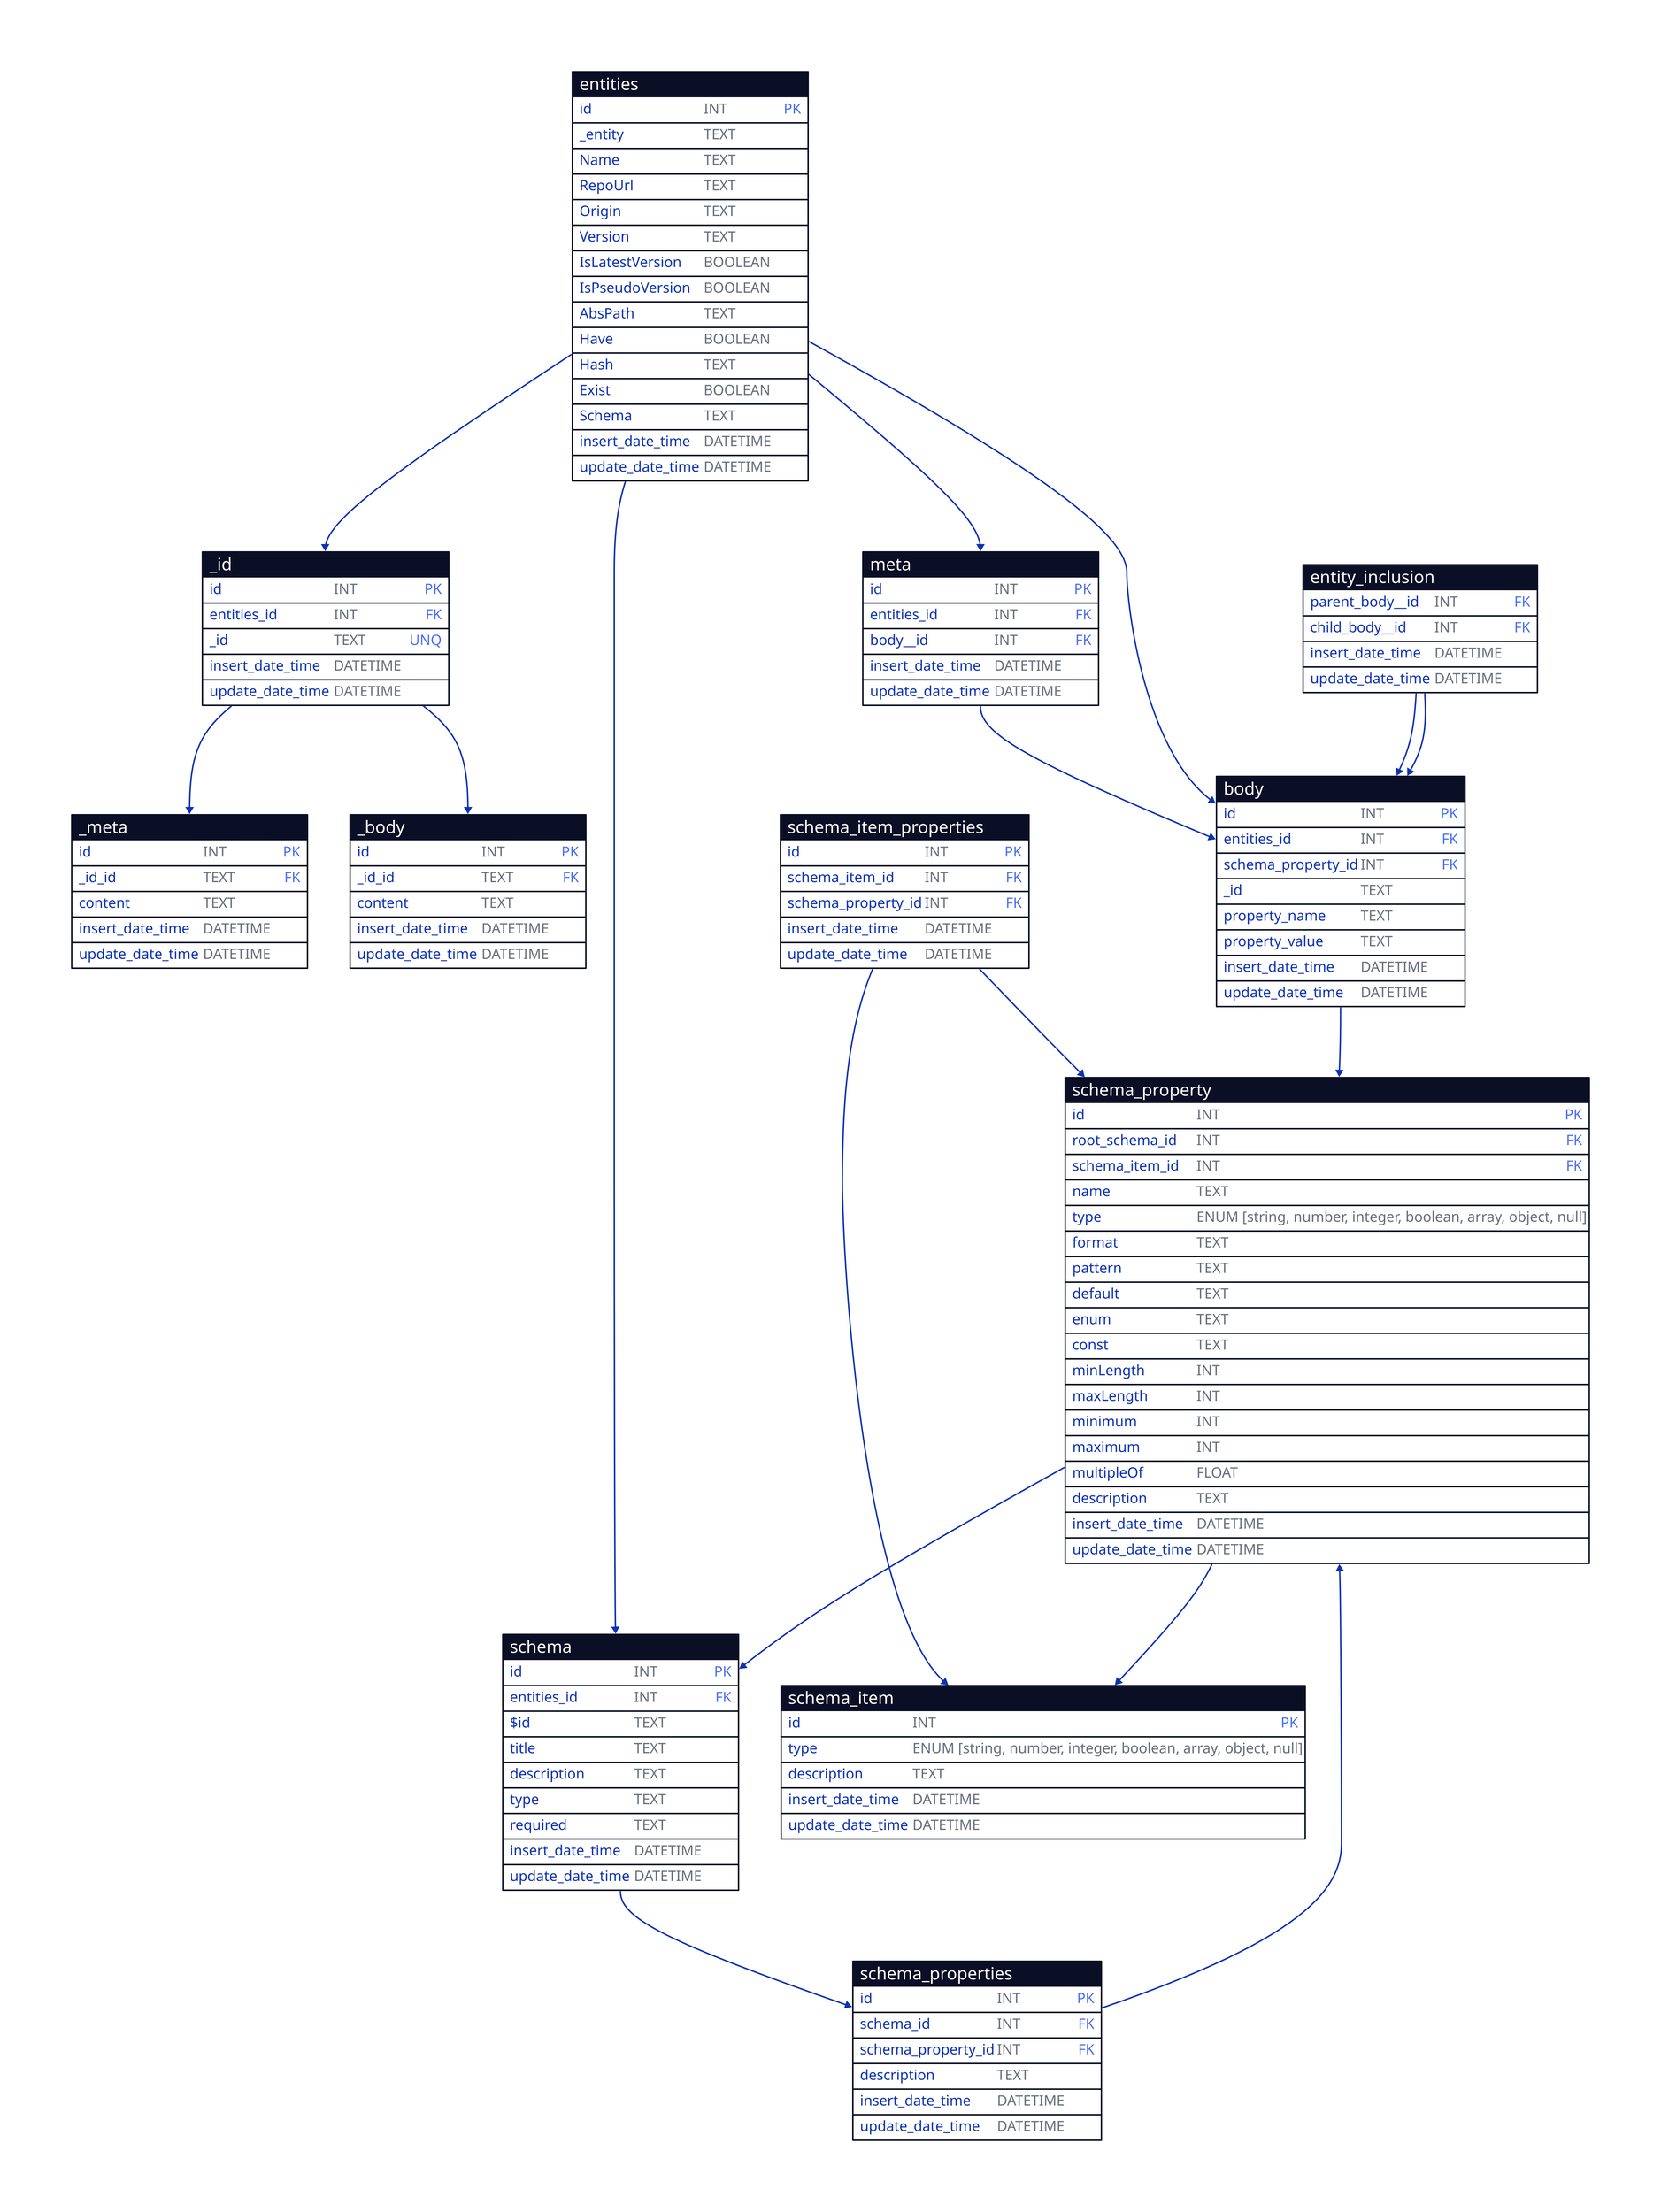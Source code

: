 # TODO: Need to add other schema details like data type, constrains, etc. From the information here we need to be able to regenerate the schema and the .hery file. Maybe add another table for other details from the schema

entities: {
  shape: sql_table
  id: INT {constraint: primary_key}
  _entity: TEXT
  Name: TEXT
  RepoUrl: TEXT
  Origin: TEXT
  Version: TEXT
  IsLatestVersion: BOOLEAN
  IsPseudoVersion: BOOLEAN
  AbsPath: TEXT
  Have: BOOLEAN
  Hash: TEXT
  Exist: BOOLEAN
  Schema: TEXT
  insert_date_time: DATETIME
  update_date_time: DATETIME
}

_id: {
  shape: sql_table
  id: INT {constraint: primary_key}
  entities_id: INT {constraint: foreign_key}
  _id: TEXT {constraint: unique}
  insert_date_time: DATETIME
  update_date_time: DATETIME
}

_meta: {
  shape: sql_table
  id: INT {constraint: primary_key}
  _id_id: TEXT {constraint: foreign_key}
  content: TEXT
  insert_date_time: DATETIME
  update_date_time: DATETIME
}

_body: {
  shape: sql_table
  id: INT {constraint: primary_key}
  _id_id: TEXT {constraint: foreign_key}
  content: TEXT
  insert_date_time: DATETIME
  update_date_time: DATETIME
}

meta: {
  shape: sql_table
  id: INT {constraint: primary_key}
  entities_id: INT {constraint: foreign_key}
  body__id: INT {constraint: foreign_key}
  insert_date_time: DATETIME
  update_date_time: DATETIME
}

body: {
  shape: sql_table
  id: INT {constraint: primary_key}
  entities_id: INT {constraint: foreign_key}
  schema_property_id: INT {constraint: foreign_key}
  _id: TEXT
  property_name: TEXT
  property_value: TEXT
  insert_date_time: DATETIME
  update_date_time: DATETIME
}

entity_inclusion: {
  shape: sql_table
  parent_body__id: INT {constraint: foreign_key}
  child_body__id: INT {constraint: foreign_key}
  insert_date_time: DATETIME
  update_date_time: DATETIME
}

schema: {
  shape: sql_table
  id: INT {constraint: primary_key}
  entities_id: INT {constraint: foreign_key}
  \$id: TEXT
  title: TEXT
  description: TEXT
  type: TEXT
  required: TEXT
  insert_date_time: DATETIME
  update_date_time: DATETIME
}

schema_properties: {
  shape: sql_table
  id: INT {constraint: primary_key}
  schema_id: INT {constraint: foreign_key}
  schema_property_id: INT {constraint: foreign_key}
  description: TEXT
  insert_date_time: DATETIME
  update_date_time: DATETIME
}

schema_property: {
  shape: sql_table
  id: INT {constraint: primary_key}
  root_schema_id: INT {constraint: foreign_key}
  schema_item_id: INT {constraint: foreign_key}
  name: TEXT
  type: ENUM \[string, number, integer, boolean, array, object, null\]
  format: TEXT
  pattern: TEXT
  default: TEXT
  enum: TEXT
  const: TEXT
  minLength: INT
  maxLength: INT
  minimum: INT
  maximum: INT
  multipleOf: FLOAT
  description: TEXT
  insert_date_time: DATETIME
  update_date_time: DATETIME
}

schema_item_properties: {
  shape: sql_table
  id: INT {constraint: primary_key}
  schema_item_id: INT {constraint: foreign_key}
  schema_property_id: INT {constraint: foreign_key}
  insert_date_time: DATETIME
  update_date_time: DATETIME
}

schema_item: {
  shape: sql_table
  id: INT {constraint: primary_key}
  type: ENUM \[string, number, integer, boolean, array, object, null\]
  description: TEXT
  insert_date_time: DATETIME
  update_date_time: DATETIME
}

entities.id -> meta.entities_id
meta.body__id -> body._id
entities.id -> body.entities_id
entities.id -> schema.entities_id

schema.id -> schema_properties.schema_id
schema_properties.schema_property_id -> schema_property.id
schema_item_properties.schema_item_id -> schema_item.id
schema_item_properties.schema_property_id -> schema_property.id
schema_property.schema_item_id -> schema_item.id

entity_inclusion.parent_body__id -> body.id
entity_inclusion.child_body__id -> body.id

body.schema_property_id -> schema_property.id

schema_property.root_schema_id -> schema.id

entities.id -> _id.entities_id
_id.id -> _meta._id_id
_id.id -> _body._id_id
